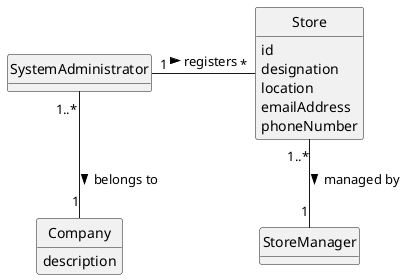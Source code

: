 @startuml
skinparam monochrome true
skinparam packageStyle rectangle
skinparam shadowing false

skinparam classAttributeIconSize 0

hide circle
hide methods


class Store {
    id
    designation
    location
    emailAddress
    phoneNumber
}

class Company {
    description
}

SystemAdministrator "1" - "*" Store : registers >
SystemAdministrator "1..*" -- "1" Company : belongs to >
Store "1..*" -- "1" StoreManager : managed by >

@enduml